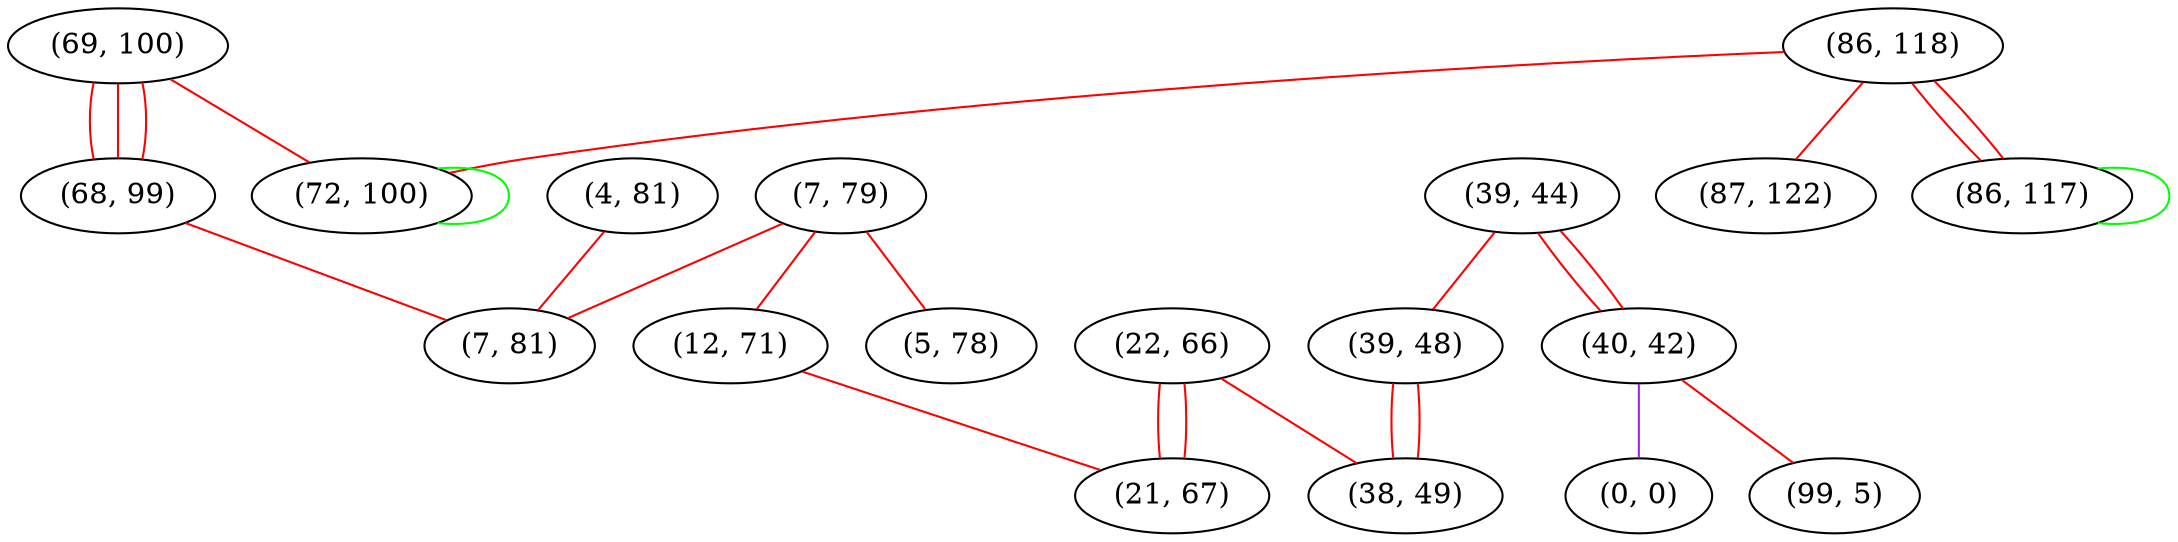 graph "" {
"(69, 100)";
"(22, 66)";
"(7, 79)";
"(86, 118)";
"(39, 44)";
"(87, 122)";
"(12, 71)";
"(4, 81)";
"(40, 42)";
"(21, 67)";
"(5, 78)";
"(0, 0)";
"(39, 48)";
"(68, 99)";
"(7, 81)";
"(38, 49)";
"(99, 5)";
"(86, 117)";
"(72, 100)";
"(69, 100)" -- "(68, 99)"  [color=red, key=0, weight=1];
"(69, 100)" -- "(68, 99)"  [color=red, key=1, weight=1];
"(69, 100)" -- "(68, 99)"  [color=red, key=2, weight=1];
"(69, 100)" -- "(72, 100)"  [color=red, key=0, weight=1];
"(22, 66)" -- "(38, 49)"  [color=red, key=0, weight=1];
"(22, 66)" -- "(21, 67)"  [color=red, key=0, weight=1];
"(22, 66)" -- "(21, 67)"  [color=red, key=1, weight=1];
"(7, 79)" -- "(5, 78)"  [color=red, key=0, weight=1];
"(7, 79)" -- "(12, 71)"  [color=red, key=0, weight=1];
"(7, 79)" -- "(7, 81)"  [color=red, key=0, weight=1];
"(86, 118)" -- "(86, 117)"  [color=red, key=0, weight=1];
"(86, 118)" -- "(86, 117)"  [color=red, key=1, weight=1];
"(86, 118)" -- "(87, 122)"  [color=red, key=0, weight=1];
"(86, 118)" -- "(72, 100)"  [color=red, key=0, weight=1];
"(39, 44)" -- "(39, 48)"  [color=red, key=0, weight=1];
"(39, 44)" -- "(40, 42)"  [color=red, key=0, weight=1];
"(39, 44)" -- "(40, 42)"  [color=red, key=1, weight=1];
"(12, 71)" -- "(21, 67)"  [color=red, key=0, weight=1];
"(4, 81)" -- "(7, 81)"  [color=red, key=0, weight=1];
"(40, 42)" -- "(0, 0)"  [color=purple, key=0, weight=4];
"(40, 42)" -- "(99, 5)"  [color=red, key=0, weight=1];
"(39, 48)" -- "(38, 49)"  [color=red, key=0, weight=1];
"(39, 48)" -- "(38, 49)"  [color=red, key=1, weight=1];
"(68, 99)" -- "(7, 81)"  [color=red, key=0, weight=1];
"(86, 117)" -- "(86, 117)"  [color=green, key=0, weight=2];
"(72, 100)" -- "(72, 100)"  [color=green, key=0, weight=2];
}
